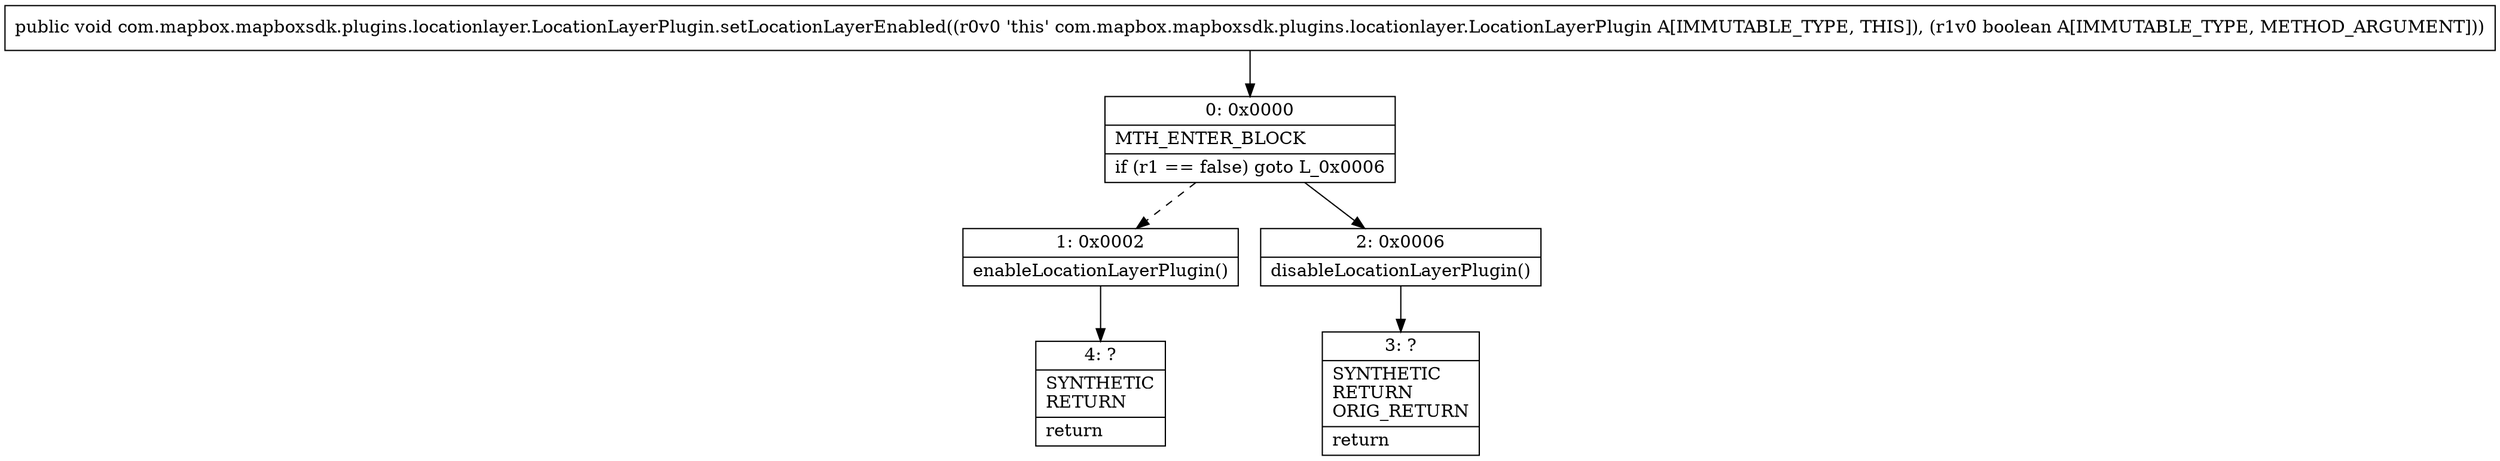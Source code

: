 digraph "CFG forcom.mapbox.mapboxsdk.plugins.locationlayer.LocationLayerPlugin.setLocationLayerEnabled(Z)V" {
Node_0 [shape=record,label="{0\:\ 0x0000|MTH_ENTER_BLOCK\l|if (r1 == false) goto L_0x0006\l}"];
Node_1 [shape=record,label="{1\:\ 0x0002|enableLocationLayerPlugin()\l}"];
Node_2 [shape=record,label="{2\:\ 0x0006|disableLocationLayerPlugin()\l}"];
Node_3 [shape=record,label="{3\:\ ?|SYNTHETIC\lRETURN\lORIG_RETURN\l|return\l}"];
Node_4 [shape=record,label="{4\:\ ?|SYNTHETIC\lRETURN\l|return\l}"];
MethodNode[shape=record,label="{public void com.mapbox.mapboxsdk.plugins.locationlayer.LocationLayerPlugin.setLocationLayerEnabled((r0v0 'this' com.mapbox.mapboxsdk.plugins.locationlayer.LocationLayerPlugin A[IMMUTABLE_TYPE, THIS]), (r1v0 boolean A[IMMUTABLE_TYPE, METHOD_ARGUMENT])) }"];
MethodNode -> Node_0;
Node_0 -> Node_1[style=dashed];
Node_0 -> Node_2;
Node_1 -> Node_4;
Node_2 -> Node_3;
}

